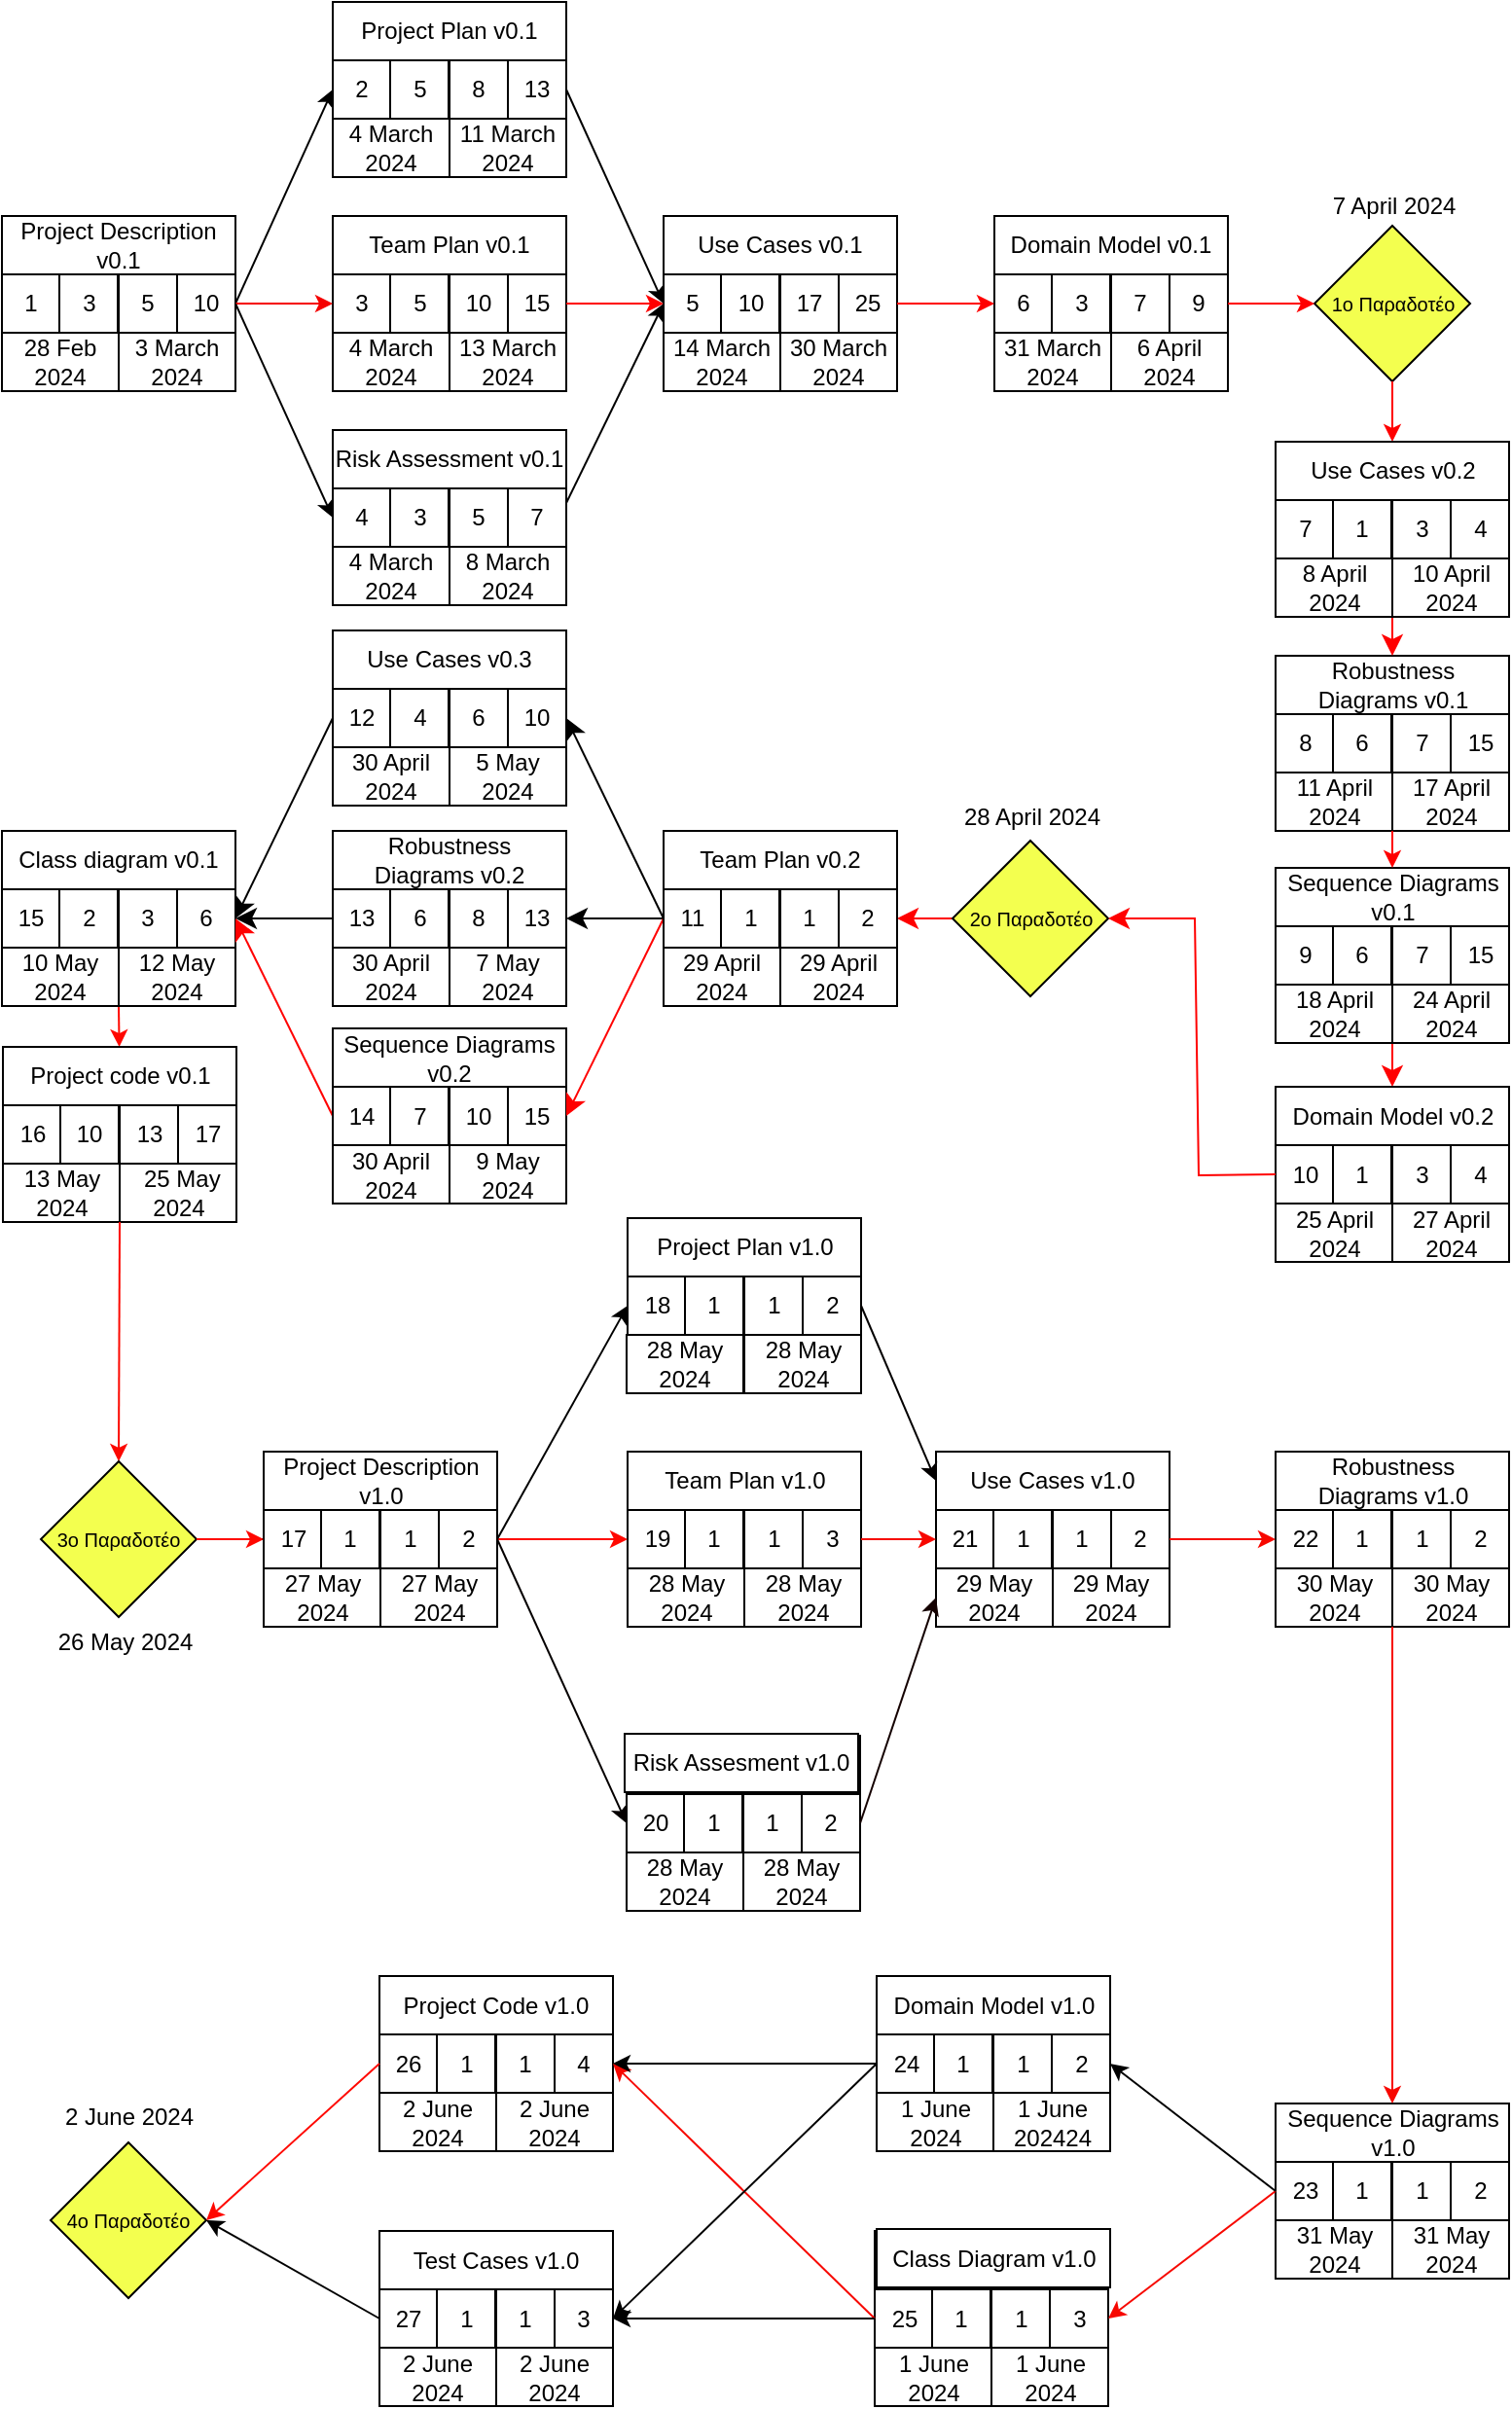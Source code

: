<mxfile version="24.3.1" type="device">
  <diagram name="Page-1" id="uMqA1R6x-6Gs1QEI-oIA">
    <mxGraphModel dx="1050" dy="599" grid="0" gridSize="10" guides="1" tooltips="1" connect="1" arrows="1" fold="1" page="0" pageScale="1" pageWidth="827" pageHeight="1169" math="0" shadow="0">
      <root>
        <mxCell id="0" />
        <mxCell id="1" parent="0" />
        <mxCell id="IIHGYazNjYMF4p0EDvYy-1" value="" style="rounded=0;whiteSpace=wrap;html=1;" parent="1" vertex="1">
          <mxGeometry x="20" y="130" width="120" height="90" as="geometry" />
        </mxCell>
        <mxCell id="IIHGYazNjYMF4p0EDvYy-2" value="Project Description v0.1" style="rounded=0;whiteSpace=wrap;html=1;" parent="1" vertex="1">
          <mxGeometry x="20" y="130" width="120" height="30" as="geometry" />
        </mxCell>
        <mxCell id="IIHGYazNjYMF4p0EDvYy-3" value="1" style="rounded=0;whiteSpace=wrap;html=1;" parent="1" vertex="1">
          <mxGeometry x="20" y="160" width="30" height="30" as="geometry" />
        </mxCell>
        <mxCell id="IIHGYazNjYMF4p0EDvYy-4" value="3" style="whiteSpace=wrap;html=1;aspect=fixed;" parent="1" vertex="1">
          <mxGeometry x="49.5" y="160" width="30" height="30" as="geometry" />
        </mxCell>
        <mxCell id="IIHGYazNjYMF4p0EDvYy-5" value="5" style="whiteSpace=wrap;html=1;aspect=fixed;" parent="1" vertex="1">
          <mxGeometry x="80" y="160" width="30" height="30" as="geometry" />
        </mxCell>
        <mxCell id="IIHGYazNjYMF4p0EDvYy-6" value="10" style="whiteSpace=wrap;html=1;aspect=fixed;" parent="1" vertex="1">
          <mxGeometry x="110" y="160" width="30" height="30" as="geometry" />
        </mxCell>
        <mxCell id="IIHGYazNjYMF4p0EDvYy-7" value="28 Feb 2024" style="rounded=0;whiteSpace=wrap;html=1;" parent="1" vertex="1">
          <mxGeometry x="20" y="190" width="60" height="30" as="geometry" />
        </mxCell>
        <mxCell id="IIHGYazNjYMF4p0EDvYy-8" value="3 March 2024" style="rounded=0;whiteSpace=wrap;html=1;" parent="1" vertex="1">
          <mxGeometry x="80" y="190" width="60" height="30" as="geometry" />
        </mxCell>
        <mxCell id="IIHGYazNjYMF4p0EDvYy-9" value="&#xa;&lt;span style=&quot;color: rgb(0, 0, 0); font-family: Helvetica; font-size: 12px; font-style: normal; font-variant-ligatures: normal; font-variant-caps: normal; font-weight: 400; letter-spacing: normal; orphans: 2; text-align: center; text-indent: 0px; text-transform: none; widows: 2; word-spacing: 0px; -webkit-text-stroke-width: 0px; background-color: rgb(251, 251, 251); text-decoration-thickness: initial; text-decoration-style: initial; text-decoration-color: initial; float: none; display: inline !important;&quot;&gt;6 April 2024&lt;/span&gt;&#xa;&#xa;" style="rounded=0;whiteSpace=wrap;html=1;" parent="1" vertex="1">
          <mxGeometry x="674.5" y="465" width="120" height="90" as="geometry" />
        </mxCell>
        <mxCell id="IIHGYazNjYMF4p0EDvYy-10" value="Sequence Diagrams v0.1" style="rounded=0;whiteSpace=wrap;html=1;" parent="1" vertex="1">
          <mxGeometry x="674.5" y="465" width="120" height="30" as="geometry" />
        </mxCell>
        <mxCell id="IIHGYazNjYMF4p0EDvYy-11" value="9" style="rounded=0;whiteSpace=wrap;html=1;" parent="1" vertex="1">
          <mxGeometry x="674.5" y="495" width="30" height="30" as="geometry" />
        </mxCell>
        <mxCell id="IIHGYazNjYMF4p0EDvYy-12" value="6" style="whiteSpace=wrap;html=1;aspect=fixed;" parent="1" vertex="1">
          <mxGeometry x="704" y="495" width="30" height="30" as="geometry" />
        </mxCell>
        <mxCell id="IIHGYazNjYMF4p0EDvYy-13" value="7" style="whiteSpace=wrap;html=1;aspect=fixed;" parent="1" vertex="1">
          <mxGeometry x="734.5" y="495" width="30" height="30" as="geometry" />
        </mxCell>
        <mxCell id="IIHGYazNjYMF4p0EDvYy-14" value="15" style="whiteSpace=wrap;html=1;aspect=fixed;" parent="1" vertex="1">
          <mxGeometry x="764.5" y="495" width="30" height="30" as="geometry" />
        </mxCell>
        <mxCell id="IIHGYazNjYMF4p0EDvYy-269" style="edgeStyle=none;curved=1;rounded=0;orthogonalLoop=1;jettySize=auto;html=1;exitX=0;exitY=1;exitDx=0;exitDy=0;entryX=0.5;entryY=0;entryDx=0;entryDy=0;fontSize=12;startSize=8;endSize=8;fillColor=#f8cecc;strokeColor=#FF0000;" parent="1" source="IIHGYazNjYMF4p0EDvYy-15" target="IIHGYazNjYMF4p0EDvYy-75" edge="1">
          <mxGeometry relative="1" as="geometry" />
        </mxCell>
        <mxCell id="IIHGYazNjYMF4p0EDvYy-15" value="24 April 2024" style="rounded=0;whiteSpace=wrap;html=1;" parent="1" vertex="1">
          <mxGeometry x="734.5" y="525" width="60" height="30" as="geometry" />
        </mxCell>
        <mxCell id="IIHGYazNjYMF4p0EDvYy-16" value="" style="rounded=0;whiteSpace=wrap;html=1;" parent="1" vertex="1">
          <mxGeometry x="190" y="20" width="120" height="90" as="geometry" />
        </mxCell>
        <mxCell id="IIHGYazNjYMF4p0EDvYy-17" value="Project Plan v0.1" style="rounded=0;whiteSpace=wrap;html=1;" parent="1" vertex="1">
          <mxGeometry x="190" y="20" width="120" height="30" as="geometry" />
        </mxCell>
        <mxCell id="IIHGYazNjYMF4p0EDvYy-18" value="2" style="rounded=0;whiteSpace=wrap;html=1;" parent="1" vertex="1">
          <mxGeometry x="190" y="50" width="30" height="30" as="geometry" />
        </mxCell>
        <mxCell id="IIHGYazNjYMF4p0EDvYy-19" value="5" style="whiteSpace=wrap;html=1;aspect=fixed;" parent="1" vertex="1">
          <mxGeometry x="219.5" y="50" width="30" height="30" as="geometry" />
        </mxCell>
        <mxCell id="IIHGYazNjYMF4p0EDvYy-20" value="8" style="whiteSpace=wrap;html=1;aspect=fixed;" parent="1" vertex="1">
          <mxGeometry x="250" y="50" width="30" height="30" as="geometry" />
        </mxCell>
        <mxCell id="IIHGYazNjYMF4p0EDvYy-21" value="13" style="whiteSpace=wrap;html=1;aspect=fixed;" parent="1" vertex="1">
          <mxGeometry x="280" y="50" width="30" height="30" as="geometry" />
        </mxCell>
        <mxCell id="IIHGYazNjYMF4p0EDvYy-22" value="4 March 2024" style="rounded=0;whiteSpace=wrap;html=1;" parent="1" vertex="1">
          <mxGeometry x="190" y="80" width="60" height="30" as="geometry" />
        </mxCell>
        <mxCell id="IIHGYazNjYMF4p0EDvYy-23" value="11 March 2024" style="rounded=0;whiteSpace=wrap;html=1;" parent="1" vertex="1">
          <mxGeometry x="250" y="80" width="60" height="30" as="geometry" />
        </mxCell>
        <mxCell id="IIHGYazNjYMF4p0EDvYy-24" value="" style="rounded=0;whiteSpace=wrap;html=1;" parent="1" vertex="1">
          <mxGeometry x="190" y="130" width="120" height="90" as="geometry" />
        </mxCell>
        <mxCell id="IIHGYazNjYMF4p0EDvYy-25" value="Team Plan v0.1" style="rounded=0;whiteSpace=wrap;html=1;" parent="1" vertex="1">
          <mxGeometry x="190" y="130" width="120" height="30" as="geometry" />
        </mxCell>
        <mxCell id="IIHGYazNjYMF4p0EDvYy-26" value="3" style="rounded=0;whiteSpace=wrap;html=1;" parent="1" vertex="1">
          <mxGeometry x="190" y="160" width="30" height="30" as="geometry" />
        </mxCell>
        <mxCell id="IIHGYazNjYMF4p0EDvYy-27" value="5" style="whiteSpace=wrap;html=1;aspect=fixed;" parent="1" vertex="1">
          <mxGeometry x="219.5" y="160" width="30" height="30" as="geometry" />
        </mxCell>
        <mxCell id="IIHGYazNjYMF4p0EDvYy-28" value="10" style="whiteSpace=wrap;html=1;aspect=fixed;" parent="1" vertex="1">
          <mxGeometry x="250" y="160" width="30" height="30" as="geometry" />
        </mxCell>
        <mxCell id="IIHGYazNjYMF4p0EDvYy-29" value="15" style="whiteSpace=wrap;html=1;aspect=fixed;" parent="1" vertex="1">
          <mxGeometry x="280" y="160" width="30" height="30" as="geometry" />
        </mxCell>
        <mxCell id="IIHGYazNjYMF4p0EDvYy-30" value="4 March 2024" style="rounded=0;whiteSpace=wrap;html=1;" parent="1" vertex="1">
          <mxGeometry x="190" y="190" width="60" height="30" as="geometry" />
        </mxCell>
        <mxCell id="IIHGYazNjYMF4p0EDvYy-31" value="13 March 2024" style="rounded=0;whiteSpace=wrap;html=1;" parent="1" vertex="1">
          <mxGeometry x="250" y="190" width="60" height="30" as="geometry" />
        </mxCell>
        <mxCell id="IIHGYazNjYMF4p0EDvYy-32" value="" style="rounded=0;whiteSpace=wrap;html=1;" parent="1" vertex="1">
          <mxGeometry x="190" y="240" width="120" height="90" as="geometry" />
        </mxCell>
        <mxCell id="IIHGYazNjYMF4p0EDvYy-33" value="Risk Assessment v0.1" style="rounded=0;whiteSpace=wrap;html=1;" parent="1" vertex="1">
          <mxGeometry x="190" y="240" width="120" height="30" as="geometry" />
        </mxCell>
        <mxCell id="IIHGYazNjYMF4p0EDvYy-34" value="4" style="rounded=0;whiteSpace=wrap;html=1;" parent="1" vertex="1">
          <mxGeometry x="190" y="270" width="30" height="30" as="geometry" />
        </mxCell>
        <mxCell id="IIHGYazNjYMF4p0EDvYy-35" value="3" style="whiteSpace=wrap;html=1;aspect=fixed;" parent="1" vertex="1">
          <mxGeometry x="219.5" y="270" width="30" height="30" as="geometry" />
        </mxCell>
        <mxCell id="IIHGYazNjYMF4p0EDvYy-36" value="5" style="whiteSpace=wrap;html=1;aspect=fixed;" parent="1" vertex="1">
          <mxGeometry x="250" y="270" width="30" height="30" as="geometry" />
        </mxCell>
        <mxCell id="IIHGYazNjYMF4p0EDvYy-37" value="7" style="whiteSpace=wrap;html=1;aspect=fixed;" parent="1" vertex="1">
          <mxGeometry x="280" y="270" width="30" height="30" as="geometry" />
        </mxCell>
        <mxCell id="IIHGYazNjYMF4p0EDvYy-38" value="4 March 2024" style="rounded=0;whiteSpace=wrap;html=1;" parent="1" vertex="1">
          <mxGeometry x="190" y="300" width="60" height="30" as="geometry" />
        </mxCell>
        <mxCell id="IIHGYazNjYMF4p0EDvYy-39" value="8 March 2024" style="rounded=0;whiteSpace=wrap;html=1;" parent="1" vertex="1">
          <mxGeometry x="250" y="300" width="60" height="30" as="geometry" />
        </mxCell>
        <mxCell id="IIHGYazNjYMF4p0EDvYy-40" value="" style="rounded=0;whiteSpace=wrap;html=1;" parent="1" vertex="1">
          <mxGeometry x="360" y="130" width="120" height="90" as="geometry" />
        </mxCell>
        <mxCell id="IIHGYazNjYMF4p0EDvYy-41" value="Use Cases v0.1" style="rounded=0;whiteSpace=wrap;html=1;" parent="1" vertex="1">
          <mxGeometry x="360" y="130" width="120" height="30" as="geometry" />
        </mxCell>
        <mxCell id="IIHGYazNjYMF4p0EDvYy-42" value="5" style="rounded=0;whiteSpace=wrap;html=1;" parent="1" vertex="1">
          <mxGeometry x="360" y="160" width="30" height="30" as="geometry" />
        </mxCell>
        <mxCell id="IIHGYazNjYMF4p0EDvYy-43" value="10" style="whiteSpace=wrap;html=1;aspect=fixed;" parent="1" vertex="1">
          <mxGeometry x="389.5" y="160" width="30" height="30" as="geometry" />
        </mxCell>
        <mxCell id="IIHGYazNjYMF4p0EDvYy-44" value="17" style="whiteSpace=wrap;html=1;aspect=fixed;" parent="1" vertex="1">
          <mxGeometry x="420" y="160" width="30" height="30" as="geometry" />
        </mxCell>
        <mxCell id="IIHGYazNjYMF4p0EDvYy-45" value="25" style="whiteSpace=wrap;html=1;aspect=fixed;" parent="1" vertex="1">
          <mxGeometry x="450" y="160" width="30" height="30" as="geometry" />
        </mxCell>
        <mxCell id="IIHGYazNjYMF4p0EDvYy-46" value="14 March 2024" style="rounded=0;whiteSpace=wrap;html=1;" parent="1" vertex="1">
          <mxGeometry x="360" y="190" width="60" height="30" as="geometry" />
        </mxCell>
        <mxCell id="IIHGYazNjYMF4p0EDvYy-47" value="30 March 2024" style="rounded=0;whiteSpace=wrap;html=1;" parent="1" vertex="1">
          <mxGeometry x="420" y="190" width="60" height="30" as="geometry" />
        </mxCell>
        <mxCell id="IIHGYazNjYMF4p0EDvYy-48" value="" style="rounded=0;whiteSpace=wrap;html=1;" parent="1" vertex="1">
          <mxGeometry x="530" y="130" width="120" height="90" as="geometry" />
        </mxCell>
        <mxCell id="IIHGYazNjYMF4p0EDvYy-49" value="Domain Model v0.1" style="rounded=0;whiteSpace=wrap;html=1;" parent="1" vertex="1">
          <mxGeometry x="530" y="130" width="120" height="30" as="geometry" />
        </mxCell>
        <mxCell id="IIHGYazNjYMF4p0EDvYy-50" value="6" style="rounded=0;whiteSpace=wrap;html=1;" parent="1" vertex="1">
          <mxGeometry x="530" y="160" width="30" height="30" as="geometry" />
        </mxCell>
        <mxCell id="IIHGYazNjYMF4p0EDvYy-51" value="3" style="whiteSpace=wrap;html=1;aspect=fixed;" parent="1" vertex="1">
          <mxGeometry x="559.5" y="160" width="30" height="30" as="geometry" />
        </mxCell>
        <mxCell id="IIHGYazNjYMF4p0EDvYy-52" value="7" style="whiteSpace=wrap;html=1;aspect=fixed;" parent="1" vertex="1">
          <mxGeometry x="590" y="160" width="30" height="30" as="geometry" />
        </mxCell>
        <mxCell id="IIHGYazNjYMF4p0EDvYy-53" value="9" style="whiteSpace=wrap;html=1;aspect=fixed;" parent="1" vertex="1">
          <mxGeometry x="620" y="160" width="30" height="30" as="geometry" />
        </mxCell>
        <mxCell id="IIHGYazNjYMF4p0EDvYy-54" value="31 March 2024" style="rounded=0;whiteSpace=wrap;html=1;" parent="1" vertex="1">
          <mxGeometry x="530" y="190" width="60" height="30" as="geometry" />
        </mxCell>
        <mxCell id="IIHGYazNjYMF4p0EDvYy-55" value="6 April 2024" style="rounded=0;whiteSpace=wrap;html=1;" parent="1" vertex="1">
          <mxGeometry x="590" y="190" width="60" height="30" as="geometry" />
        </mxCell>
        <mxCell id="IIHGYazNjYMF4p0EDvYy-56" value="&lt;font style=&quot;font-size: 10px;&quot;&gt;1o Παραδοτέο&lt;/font&gt;" style="rhombus;whiteSpace=wrap;html=1;fillColor=#F3FF4F;" parent="1" vertex="1">
          <mxGeometry x="694.5" y="135" width="80" height="80" as="geometry" />
        </mxCell>
        <mxCell id="IIHGYazNjYMF4p0EDvYy-57" value="" style="endArrow=classic;html=1;rounded=0;exitX=1;exitY=0.5;exitDx=0;exitDy=0;entryX=0;entryY=0.5;entryDx=0;entryDy=0;strokeColor=#000000;" parent="1" source="IIHGYazNjYMF4p0EDvYy-6" target="IIHGYazNjYMF4p0EDvYy-18" edge="1">
          <mxGeometry width="50" height="50" relative="1" as="geometry">
            <mxPoint x="490" y="160" as="sourcePoint" />
            <mxPoint x="540" y="110" as="targetPoint" />
          </mxGeometry>
        </mxCell>
        <mxCell id="IIHGYazNjYMF4p0EDvYy-58" value="" style="endArrow=classic;html=1;rounded=0;exitX=1;exitY=0.5;exitDx=0;exitDy=0;entryX=0;entryY=0.5;entryDx=0;entryDy=0;strokeColor=#F50000;" parent="1" source="IIHGYazNjYMF4p0EDvYy-6" target="IIHGYazNjYMF4p0EDvYy-26" edge="1">
          <mxGeometry width="50" height="50" relative="1" as="geometry">
            <mxPoint x="490" y="160" as="sourcePoint" />
            <mxPoint x="540" y="110" as="targetPoint" />
          </mxGeometry>
        </mxCell>
        <mxCell id="IIHGYazNjYMF4p0EDvYy-59" value="" style="endArrow=classic;html=1;rounded=0;exitX=1;exitY=0.5;exitDx=0;exitDy=0;entryX=0;entryY=0.5;entryDx=0;entryDy=0;" parent="1" source="IIHGYazNjYMF4p0EDvYy-6" target="IIHGYazNjYMF4p0EDvYy-34" edge="1">
          <mxGeometry width="50" height="50" relative="1" as="geometry">
            <mxPoint x="490" y="160" as="sourcePoint" />
            <mxPoint x="540" y="110" as="targetPoint" />
          </mxGeometry>
        </mxCell>
        <mxCell id="IIHGYazNjYMF4p0EDvYy-60" value="" style="endArrow=classic;html=1;rounded=0;exitX=1;exitY=0.25;exitDx=0;exitDy=0;entryX=0;entryY=0.5;entryDx=0;entryDy=0;" parent="1" source="IIHGYazNjYMF4p0EDvYy-37" target="IIHGYazNjYMF4p0EDvYy-42" edge="1">
          <mxGeometry width="50" height="50" relative="1" as="geometry">
            <mxPoint x="490" y="160" as="sourcePoint" />
            <mxPoint x="540" y="110" as="targetPoint" />
          </mxGeometry>
        </mxCell>
        <mxCell id="IIHGYazNjYMF4p0EDvYy-61" value="" style="endArrow=classic;html=1;rounded=0;exitX=1;exitY=0.5;exitDx=0;exitDy=0;entryX=0;entryY=0.5;entryDx=0;entryDy=0;strokeColor=#000000;" parent="1" source="IIHGYazNjYMF4p0EDvYy-21" target="IIHGYazNjYMF4p0EDvYy-42" edge="1">
          <mxGeometry width="50" height="50" relative="1" as="geometry">
            <mxPoint x="490" y="160" as="sourcePoint" />
            <mxPoint x="540" y="110" as="targetPoint" />
          </mxGeometry>
        </mxCell>
        <mxCell id="IIHGYazNjYMF4p0EDvYy-62" value="" style="endArrow=classic;html=1;rounded=0;exitX=1;exitY=0.5;exitDx=0;exitDy=0;entryX=0;entryY=0.5;entryDx=0;entryDy=0;strokeColor=#FF0000;" parent="1" source="IIHGYazNjYMF4p0EDvYy-29" target="IIHGYazNjYMF4p0EDvYy-42" edge="1">
          <mxGeometry width="50" height="50" relative="1" as="geometry">
            <mxPoint x="490" y="160" as="sourcePoint" />
            <mxPoint x="540" y="110" as="targetPoint" />
          </mxGeometry>
        </mxCell>
        <mxCell id="IIHGYazNjYMF4p0EDvYy-63" value="" style="endArrow=classic;html=1;rounded=0;exitX=1;exitY=0.5;exitDx=0;exitDy=0;entryX=0;entryY=0.5;entryDx=0;entryDy=0;strokeColor=#FF0000;" parent="1" source="IIHGYazNjYMF4p0EDvYy-45" target="IIHGYazNjYMF4p0EDvYy-50" edge="1">
          <mxGeometry width="50" height="50" relative="1" as="geometry">
            <mxPoint x="490" y="160" as="sourcePoint" />
            <mxPoint x="540" y="110" as="targetPoint" />
          </mxGeometry>
        </mxCell>
        <mxCell id="IIHGYazNjYMF4p0EDvYy-64" value="" style="endArrow=classic;html=1;rounded=0;exitX=1;exitY=0.5;exitDx=0;exitDy=0;entryX=0;entryY=0.5;entryDx=0;entryDy=0;strokeColor=#FF0000;" parent="1" source="IIHGYazNjYMF4p0EDvYy-53" target="IIHGYazNjYMF4p0EDvYy-56" edge="1">
          <mxGeometry width="50" height="50" relative="1" as="geometry">
            <mxPoint x="490" y="160" as="sourcePoint" />
            <mxPoint x="540" y="110" as="targetPoint" />
          </mxGeometry>
        </mxCell>
        <mxCell id="IIHGYazNjYMF4p0EDvYy-65" value="7 April 2024" style="text;html=1;align=center;verticalAlign=middle;resizable=0;points=[];autosize=1;strokeColor=none;fillColor=none;" parent="1" vertex="1">
          <mxGeometry x="689.5" y="110" width="90" height="30" as="geometry" />
        </mxCell>
        <mxCell id="IIHGYazNjYMF4p0EDvYy-66" value="" style="rounded=0;whiteSpace=wrap;html=1;" parent="1" vertex="1">
          <mxGeometry x="674.5" y="356" width="120" height="90" as="geometry" />
        </mxCell>
        <mxCell id="IIHGYazNjYMF4p0EDvYy-67" value="Robustness Diagrams v0.1" style="rounded=0;whiteSpace=wrap;html=1;" parent="1" vertex="1">
          <mxGeometry x="674.5" y="356" width="120" height="30" as="geometry" />
        </mxCell>
        <mxCell id="IIHGYazNjYMF4p0EDvYy-68" value="8" style="rounded=0;whiteSpace=wrap;html=1;" parent="1" vertex="1">
          <mxGeometry x="674.5" y="386" width="30" height="30" as="geometry" />
        </mxCell>
        <mxCell id="IIHGYazNjYMF4p0EDvYy-69" value="6" style="whiteSpace=wrap;html=1;aspect=fixed;" parent="1" vertex="1">
          <mxGeometry x="704" y="386" width="30" height="30" as="geometry" />
        </mxCell>
        <mxCell id="IIHGYazNjYMF4p0EDvYy-70" value="7" style="whiteSpace=wrap;html=1;aspect=fixed;" parent="1" vertex="1">
          <mxGeometry x="734.5" y="386" width="30" height="30" as="geometry" />
        </mxCell>
        <mxCell id="IIHGYazNjYMF4p0EDvYy-71" value="15" style="whiteSpace=wrap;html=1;aspect=fixed;" parent="1" vertex="1">
          <mxGeometry x="764.5" y="386" width="30" height="30" as="geometry" />
        </mxCell>
        <mxCell id="IIHGYazNjYMF4p0EDvYy-72" value="11 April 2024" style="rounded=0;whiteSpace=wrap;html=1;" parent="1" vertex="1">
          <mxGeometry x="674.5" y="416" width="60" height="30" as="geometry" />
        </mxCell>
        <mxCell id="IIHGYazNjYMF4p0EDvYy-73" value="17 April 2024" style="rounded=0;whiteSpace=wrap;html=1;" parent="1" vertex="1">
          <mxGeometry x="734.5" y="416" width="60" height="30" as="geometry" />
        </mxCell>
        <mxCell id="IIHGYazNjYMF4p0EDvYy-74" value="" style="rounded=0;whiteSpace=wrap;html=1;" parent="1" vertex="1">
          <mxGeometry x="674.5" y="577.5" width="120" height="90" as="geometry" />
        </mxCell>
        <mxCell id="IIHGYazNjYMF4p0EDvYy-75" value="Domain Model v0.2" style="rounded=0;whiteSpace=wrap;html=1;" parent="1" vertex="1">
          <mxGeometry x="674.5" y="577.5" width="120" height="30" as="geometry" />
        </mxCell>
        <mxCell id="IIHGYazNjYMF4p0EDvYy-76" value="10" style="rounded=0;whiteSpace=wrap;html=1;" parent="1" vertex="1">
          <mxGeometry x="674.5" y="607.5" width="30" height="30" as="geometry" />
        </mxCell>
        <mxCell id="IIHGYazNjYMF4p0EDvYy-77" value="1" style="whiteSpace=wrap;html=1;aspect=fixed;" parent="1" vertex="1">
          <mxGeometry x="704" y="607.5" width="30" height="30" as="geometry" />
        </mxCell>
        <mxCell id="IIHGYazNjYMF4p0EDvYy-78" value="3" style="whiteSpace=wrap;html=1;aspect=fixed;" parent="1" vertex="1">
          <mxGeometry x="734.5" y="607.5" width="30" height="30" as="geometry" />
        </mxCell>
        <mxCell id="IIHGYazNjYMF4p0EDvYy-79" value="4" style="whiteSpace=wrap;html=1;aspect=fixed;" parent="1" vertex="1">
          <mxGeometry x="764.5" y="607.5" width="30" height="30" as="geometry" />
        </mxCell>
        <mxCell id="IIHGYazNjYMF4p0EDvYy-80" value="25 April 2024" style="rounded=0;whiteSpace=wrap;html=1;" parent="1" vertex="1">
          <mxGeometry x="674.5" y="637.5" width="60" height="30" as="geometry" />
        </mxCell>
        <mxCell id="IIHGYazNjYMF4p0EDvYy-81" value="27 April 2024" style="rounded=0;whiteSpace=wrap;html=1;" parent="1" vertex="1">
          <mxGeometry x="734.5" y="637.5" width="60" height="30" as="geometry" />
        </mxCell>
        <mxCell id="IIHGYazNjYMF4p0EDvYy-82" value="" style="rounded=0;whiteSpace=wrap;html=1;" parent="1" vertex="1">
          <mxGeometry x="361.5" y="785" width="60" height="30" as="geometry" />
        </mxCell>
        <mxCell id="9pA1eYLYO4tWEtrX-LZe-10" style="edgeStyle=none;curved=1;rounded=0;orthogonalLoop=1;jettySize=auto;html=1;exitX=0;exitY=0.5;exitDx=0;exitDy=0;entryX=1;entryY=0.5;entryDx=0;entryDy=0;fontSize=12;startSize=8;endSize=8;strokeColor=#FF0000;" parent="1" source="IIHGYazNjYMF4p0EDvYy-91" target="9pA1eYLYO4tWEtrX-LZe-6" edge="1">
          <mxGeometry relative="1" as="geometry" />
        </mxCell>
        <mxCell id="IIHGYazNjYMF4p0EDvYy-91" value="&lt;font style=&quot;font-size: 10px;&quot;&gt;2o Παραδοτέο&lt;/font&gt;" style="rhombus;whiteSpace=wrap;html=1;fillColor=#F3FF4F;" parent="1" vertex="1">
          <mxGeometry x="508.5" y="451" width="80" height="80" as="geometry" />
        </mxCell>
        <mxCell id="IIHGYazNjYMF4p0EDvYy-92" value="28 Αpril 2024" style="text;html=1;align=center;verticalAlign=middle;resizable=0;points=[];autosize=1;strokeColor=none;fillColor=none;" parent="1" vertex="1">
          <mxGeometry x="503.5" y="424" width="90" height="30" as="geometry" />
        </mxCell>
        <mxCell id="IIHGYazNjYMF4p0EDvYy-93" value="18 April 2024" style="rounded=0;whiteSpace=wrap;html=1;" parent="1" vertex="1">
          <mxGeometry x="674.5" y="525" width="60" height="30" as="geometry" />
        </mxCell>
        <mxCell id="IIHGYazNjYMF4p0EDvYy-94" value="" style="endArrow=classic;html=1;rounded=0;exitX=0;exitY=1;exitDx=0;exitDy=0;strokeColor=#FF0800;" parent="1" source="IIHGYazNjYMF4p0EDvYy-102" target="IIHGYazNjYMF4p0EDvYy-104" edge="1">
          <mxGeometry width="50" height="50" relative="1" as="geometry">
            <mxPoint x="205.5" y="531" as="sourcePoint" />
            <mxPoint x="255.5" y="481" as="targetPoint" />
          </mxGeometry>
        </mxCell>
        <mxCell id="IIHGYazNjYMF4p0EDvYy-95" value="" style="rounded=0;whiteSpace=wrap;html=1;" parent="1" vertex="1">
          <mxGeometry x="20" y="446" width="120" height="90" as="geometry" />
        </mxCell>
        <mxCell id="IIHGYazNjYMF4p0EDvYy-96" value="Class diagram v0.1" style="rounded=0;whiteSpace=wrap;html=1;" parent="1" vertex="1">
          <mxGeometry x="20" y="446" width="120" height="30" as="geometry" />
        </mxCell>
        <mxCell id="IIHGYazNjYMF4p0EDvYy-97" value="15" style="rounded=0;whiteSpace=wrap;html=1;" parent="1" vertex="1">
          <mxGeometry x="20" y="476" width="30" height="30" as="geometry" />
        </mxCell>
        <mxCell id="IIHGYazNjYMF4p0EDvYy-98" value="2" style="whiteSpace=wrap;html=1;aspect=fixed;" parent="1" vertex="1">
          <mxGeometry x="49.5" y="476" width="30" height="30" as="geometry" />
        </mxCell>
        <mxCell id="IIHGYazNjYMF4p0EDvYy-99" value="3" style="whiteSpace=wrap;html=1;aspect=fixed;" parent="1" vertex="1">
          <mxGeometry x="80" y="476" width="30" height="30" as="geometry" />
        </mxCell>
        <mxCell id="IIHGYazNjYMF4p0EDvYy-100" value="6" style="whiteSpace=wrap;html=1;aspect=fixed;" parent="1" vertex="1">
          <mxGeometry x="110" y="476" width="30" height="30" as="geometry" />
        </mxCell>
        <mxCell id="IIHGYazNjYMF4p0EDvYy-101" value="10 May 2024" style="rounded=0;whiteSpace=wrap;html=1;" parent="1" vertex="1">
          <mxGeometry x="20" y="506" width="60" height="30" as="geometry" />
        </mxCell>
        <mxCell id="IIHGYazNjYMF4p0EDvYy-102" value="12 May 2024" style="rounded=0;whiteSpace=wrap;html=1;" parent="1" vertex="1">
          <mxGeometry x="80" y="506" width="60" height="30" as="geometry" />
        </mxCell>
        <mxCell id="IIHGYazNjYMF4p0EDvYy-103" value="" style="rounded=0;whiteSpace=wrap;html=1;" parent="1" vertex="1">
          <mxGeometry x="20.5" y="557" width="120" height="90" as="geometry" />
        </mxCell>
        <mxCell id="IIHGYazNjYMF4p0EDvYy-104" value="Project code v0.1" style="rounded=0;whiteSpace=wrap;html=1;" parent="1" vertex="1">
          <mxGeometry x="20.5" y="557" width="120" height="30" as="geometry" />
        </mxCell>
        <mxCell id="IIHGYazNjYMF4p0EDvYy-105" value="16" style="rounded=0;whiteSpace=wrap;html=1;" parent="1" vertex="1">
          <mxGeometry x="20.5" y="587" width="30" height="30" as="geometry" />
        </mxCell>
        <mxCell id="IIHGYazNjYMF4p0EDvYy-106" value="10" style="whiteSpace=wrap;html=1;aspect=fixed;" parent="1" vertex="1">
          <mxGeometry x="50" y="587" width="30" height="30" as="geometry" />
        </mxCell>
        <mxCell id="IIHGYazNjYMF4p0EDvYy-107" value="13" style="whiteSpace=wrap;html=1;aspect=fixed;" parent="1" vertex="1">
          <mxGeometry x="80.5" y="587" width="30" height="30" as="geometry" />
        </mxCell>
        <mxCell id="IIHGYazNjYMF4p0EDvYy-108" value="17" style="whiteSpace=wrap;html=1;aspect=fixed;" parent="1" vertex="1">
          <mxGeometry x="110.5" y="587" width="30" height="30" as="geometry" />
        </mxCell>
        <mxCell id="IIHGYazNjYMF4p0EDvYy-109" value="13 May 2024" style="rounded=0;whiteSpace=wrap;html=1;" parent="1" vertex="1">
          <mxGeometry x="20.5" y="617" width="60" height="30" as="geometry" />
        </mxCell>
        <mxCell id="IIHGYazNjYMF4p0EDvYy-110" value="&amp;nbsp;25 May 2024" style="rounded=0;whiteSpace=wrap;html=1;" parent="1" vertex="1">
          <mxGeometry x="80.5" y="617" width="60" height="30" as="geometry" />
        </mxCell>
        <mxCell id="IIHGYazNjYMF4p0EDvYy-119" value="" style="endArrow=classic;html=1;rounded=0;exitX=1;exitY=1;exitDx=0;exitDy=0;entryX=0.5;entryY=0;entryDx=0;entryDy=0;strokeColor=#FC0800;" parent="1" source="IIHGYazNjYMF4p0EDvYy-109" target="IIHGYazNjYMF4p0EDvYy-122" edge="1">
          <mxGeometry width="50" height="50" relative="1" as="geometry">
            <mxPoint x="110.5" y="576" as="sourcePoint" />
            <mxPoint x="85.5" y="741" as="targetPoint" />
          </mxGeometry>
        </mxCell>
        <mxCell id="IIHGYazNjYMF4p0EDvYy-121" value="" style="edgeStyle=orthogonalEdgeStyle;rounded=0;orthogonalLoop=1;jettySize=auto;html=1;" parent="1" source="IIHGYazNjYMF4p0EDvYy-122" target="IIHGYazNjYMF4p0EDvYy-147" edge="1">
          <mxGeometry relative="1" as="geometry" />
        </mxCell>
        <mxCell id="IIHGYazNjYMF4p0EDvYy-122" value="&lt;font style=&quot;font-size: 10px;&quot;&gt;3o Παραδοτέο&lt;/font&gt;" style="rhombus;whiteSpace=wrap;html=1;fillColor=#F3FF4F;" parent="1" vertex="1">
          <mxGeometry x="40" y="770" width="80" height="80" as="geometry" />
        </mxCell>
        <mxCell id="IIHGYazNjYMF4p0EDvYy-123" value="26 May 2024" style="text;html=1;align=center;verticalAlign=middle;resizable=0;points=[];autosize=1;strokeColor=none;fillColor=none;" parent="1" vertex="1">
          <mxGeometry x="38.25" y="848" width="90" height="30" as="geometry" />
        </mxCell>
        <mxCell id="IIHGYazNjYMF4p0EDvYy-124" value="" style="rounded=0;whiteSpace=wrap;html=1;" parent="1" vertex="1">
          <mxGeometry x="341.5" y="765" width="120" height="90" as="geometry" />
        </mxCell>
        <mxCell id="IIHGYazNjYMF4p0EDvYy-125" value="Team Plan v1.0" style="rounded=0;whiteSpace=wrap;html=1;" parent="1" vertex="1">
          <mxGeometry x="341.5" y="765" width="120" height="30" as="geometry" />
        </mxCell>
        <mxCell id="IIHGYazNjYMF4p0EDvYy-126" value="19" style="rounded=0;whiteSpace=wrap;html=1;" parent="1" vertex="1">
          <mxGeometry x="341.5" y="795" width="30" height="30" as="geometry" />
        </mxCell>
        <mxCell id="IIHGYazNjYMF4p0EDvYy-127" value="1" style="whiteSpace=wrap;html=1;aspect=fixed;" parent="1" vertex="1">
          <mxGeometry x="371" y="795" width="30" height="30" as="geometry" />
        </mxCell>
        <mxCell id="IIHGYazNjYMF4p0EDvYy-128" value="1" style="whiteSpace=wrap;html=1;aspect=fixed;" parent="1" vertex="1">
          <mxGeometry x="401.5" y="795" width="30" height="30" as="geometry" />
        </mxCell>
        <mxCell id="IIHGYazNjYMF4p0EDvYy-129" value="3" style="whiteSpace=wrap;html=1;aspect=fixed;" parent="1" vertex="1">
          <mxGeometry x="431.5" y="795" width="30" height="30" as="geometry" />
        </mxCell>
        <mxCell id="IIHGYazNjYMF4p0EDvYy-130" value="28 May 2024" style="rounded=0;whiteSpace=wrap;html=1;" parent="1" vertex="1">
          <mxGeometry x="341.5" y="825" width="60" height="30" as="geometry" />
        </mxCell>
        <mxCell id="IIHGYazNjYMF4p0EDvYy-131" value="28 May 2024" style="rounded=0;whiteSpace=wrap;html=1;" parent="1" vertex="1">
          <mxGeometry x="401.5" y="825" width="60" height="30" as="geometry" />
        </mxCell>
        <mxCell id="IIHGYazNjYMF4p0EDvYy-132" value="" style="rounded=0;whiteSpace=wrap;html=1;" parent="1" vertex="1">
          <mxGeometry x="500" y="765" width="120" height="90" as="geometry" />
        </mxCell>
        <mxCell id="IIHGYazNjYMF4p0EDvYy-133" value="Use Cases v1.0" style="rounded=0;whiteSpace=wrap;html=1;" parent="1" vertex="1">
          <mxGeometry x="500" y="765" width="120" height="30" as="geometry" />
        </mxCell>
        <mxCell id="IIHGYazNjYMF4p0EDvYy-134" value="21" style="rounded=0;whiteSpace=wrap;html=1;" parent="1" vertex="1">
          <mxGeometry x="500" y="795" width="30" height="30" as="geometry" />
        </mxCell>
        <mxCell id="IIHGYazNjYMF4p0EDvYy-135" value="1" style="whiteSpace=wrap;html=1;aspect=fixed;" parent="1" vertex="1">
          <mxGeometry x="529.5" y="795" width="30" height="30" as="geometry" />
        </mxCell>
        <mxCell id="IIHGYazNjYMF4p0EDvYy-136" value="1" style="whiteSpace=wrap;html=1;aspect=fixed;" parent="1" vertex="1">
          <mxGeometry x="560" y="795" width="30" height="30" as="geometry" />
        </mxCell>
        <mxCell id="IIHGYazNjYMF4p0EDvYy-137" value="2" style="whiteSpace=wrap;html=1;aspect=fixed;" parent="1" vertex="1">
          <mxGeometry x="590" y="795" width="30" height="30" as="geometry" />
        </mxCell>
        <mxCell id="IIHGYazNjYMF4p0EDvYy-138" value="29 May 2024" style="rounded=0;whiteSpace=wrap;html=1;" parent="1" vertex="1">
          <mxGeometry x="500" y="825" width="60" height="30" as="geometry" />
        </mxCell>
        <mxCell id="IIHGYazNjYMF4p0EDvYy-139" value="29 May 2024" style="rounded=0;whiteSpace=wrap;html=1;" parent="1" vertex="1">
          <mxGeometry x="560" y="825" width="60" height="30" as="geometry" />
        </mxCell>
        <mxCell id="IIHGYazNjYMF4p0EDvYy-140" value="" style="rounded=0;whiteSpace=wrap;html=1;" parent="1" vertex="1">
          <mxGeometry x="154.5" y="765" width="120" height="90" as="geometry" />
        </mxCell>
        <mxCell id="IIHGYazNjYMF4p0EDvYy-141" value="Project Description v1.0" style="rounded=0;whiteSpace=wrap;html=1;" parent="1" vertex="1">
          <mxGeometry x="154.5" y="765" width="120" height="30" as="geometry" />
        </mxCell>
        <mxCell id="IIHGYazNjYMF4p0EDvYy-142" value="17" style="rounded=0;whiteSpace=wrap;html=1;" parent="1" vertex="1">
          <mxGeometry x="154.5" y="795" width="30" height="30" as="geometry" />
        </mxCell>
        <mxCell id="IIHGYazNjYMF4p0EDvYy-143" value="1" style="whiteSpace=wrap;html=1;aspect=fixed;" parent="1" vertex="1">
          <mxGeometry x="184" y="795" width="30" height="30" as="geometry" />
        </mxCell>
        <mxCell id="IIHGYazNjYMF4p0EDvYy-144" value="1" style="whiteSpace=wrap;html=1;aspect=fixed;" parent="1" vertex="1">
          <mxGeometry x="214.5" y="795" width="30" height="30" as="geometry" />
        </mxCell>
        <mxCell id="IIHGYazNjYMF4p0EDvYy-145" value="2" style="whiteSpace=wrap;html=1;aspect=fixed;" parent="1" vertex="1">
          <mxGeometry x="244.5" y="795" width="30" height="30" as="geometry" />
        </mxCell>
        <mxCell id="IIHGYazNjYMF4p0EDvYy-146" value="27 May 2024" style="rounded=0;whiteSpace=wrap;html=1;" parent="1" vertex="1">
          <mxGeometry x="154.5" y="825" width="60" height="30" as="geometry" />
        </mxCell>
        <mxCell id="IIHGYazNjYMF4p0EDvYy-147" value="27 May 2024" style="rounded=0;whiteSpace=wrap;html=1;" parent="1" vertex="1">
          <mxGeometry x="214.5" y="825" width="60" height="30" as="geometry" />
        </mxCell>
        <mxCell id="IIHGYazNjYMF4p0EDvYy-148" value="" style="rounded=0;whiteSpace=wrap;html=1;" parent="1" vertex="1">
          <mxGeometry x="341.5" y="645" width="120" height="90" as="geometry" />
        </mxCell>
        <mxCell id="IIHGYazNjYMF4p0EDvYy-149" value="Project Plan v1.0" style="rounded=0;whiteSpace=wrap;html=1;" parent="1" vertex="1">
          <mxGeometry x="341.5" y="645" width="120" height="30" as="geometry" />
        </mxCell>
        <mxCell id="IIHGYazNjYMF4p0EDvYy-150" value="18" style="rounded=0;whiteSpace=wrap;html=1;" parent="1" vertex="1">
          <mxGeometry x="341.5" y="675" width="30" height="30" as="geometry" />
        </mxCell>
        <mxCell id="IIHGYazNjYMF4p0EDvYy-151" value="1" style="whiteSpace=wrap;html=1;aspect=fixed;" parent="1" vertex="1">
          <mxGeometry x="371" y="675" width="30" height="30" as="geometry" />
        </mxCell>
        <mxCell id="IIHGYazNjYMF4p0EDvYy-152" value="1" style="whiteSpace=wrap;html=1;aspect=fixed;" parent="1" vertex="1">
          <mxGeometry x="401.5" y="675" width="30" height="30" as="geometry" />
        </mxCell>
        <mxCell id="IIHGYazNjYMF4p0EDvYy-153" value="2" style="whiteSpace=wrap;html=1;aspect=fixed;" parent="1" vertex="1">
          <mxGeometry x="431.5" y="675" width="30" height="30" as="geometry" />
        </mxCell>
        <mxCell id="IIHGYazNjYMF4p0EDvYy-154" value="28 May 2024" style="rounded=0;whiteSpace=wrap;html=1;" parent="1" vertex="1">
          <mxGeometry x="401.5" y="705" width="60" height="30" as="geometry" />
        </mxCell>
        <mxCell id="IIHGYazNjYMF4p0EDvYy-155" value="" style="rounded=0;whiteSpace=wrap;html=1;" parent="1" vertex="1">
          <mxGeometry x="341" y="911" width="120" height="90" as="geometry" />
        </mxCell>
        <mxCell id="IIHGYazNjYMF4p0EDvYy-156" value="Risk Assesment v1.0" style="rounded=0;whiteSpace=wrap;html=1;" parent="1" vertex="1">
          <mxGeometry x="340" y="910" width="120" height="30" as="geometry" />
        </mxCell>
        <mxCell id="IIHGYazNjYMF4p0EDvYy-157" value="20" style="rounded=0;whiteSpace=wrap;html=1;" parent="1" vertex="1">
          <mxGeometry x="341" y="941" width="30" height="30" as="geometry" />
        </mxCell>
        <mxCell id="IIHGYazNjYMF4p0EDvYy-158" value="1" style="whiteSpace=wrap;html=1;aspect=fixed;" parent="1" vertex="1">
          <mxGeometry x="370.5" y="941" width="30" height="30" as="geometry" />
        </mxCell>
        <mxCell id="IIHGYazNjYMF4p0EDvYy-159" value="1" style="whiteSpace=wrap;html=1;aspect=fixed;" parent="1" vertex="1">
          <mxGeometry x="401" y="941" width="30" height="30" as="geometry" />
        </mxCell>
        <mxCell id="IIHGYazNjYMF4p0EDvYy-160" value="2" style="whiteSpace=wrap;html=1;aspect=fixed;" parent="1" vertex="1">
          <mxGeometry x="431" y="941" width="30" height="30" as="geometry" />
        </mxCell>
        <mxCell id="IIHGYazNjYMF4p0EDvYy-161" value="28 May 2024" style="rounded=0;whiteSpace=wrap;html=1;" parent="1" vertex="1">
          <mxGeometry x="341" y="971" width="60" height="30" as="geometry" />
        </mxCell>
        <mxCell id="IIHGYazNjYMF4p0EDvYy-162" value="28 May 2024" style="rounded=0;whiteSpace=wrap;html=1;" parent="1" vertex="1">
          <mxGeometry x="401" y="971" width="60" height="30" as="geometry" />
        </mxCell>
        <mxCell id="IIHGYazNjYMF4p0EDvYy-163" value="" style="rounded=0;whiteSpace=wrap;html=1;" parent="1" vertex="1">
          <mxGeometry x="469.5" y="1034.5" width="120" height="90" as="geometry" />
        </mxCell>
        <mxCell id="IIHGYazNjYMF4p0EDvYy-164" value="Domain Model v1.0" style="rounded=0;whiteSpace=wrap;html=1;" parent="1" vertex="1">
          <mxGeometry x="469.5" y="1034.5" width="120" height="30" as="geometry" />
        </mxCell>
        <mxCell id="IIHGYazNjYMF4p0EDvYy-165" value="24" style="rounded=0;whiteSpace=wrap;html=1;" parent="1" vertex="1">
          <mxGeometry x="469.5" y="1064.5" width="30" height="30" as="geometry" />
        </mxCell>
        <mxCell id="IIHGYazNjYMF4p0EDvYy-166" value="1" style="whiteSpace=wrap;html=1;aspect=fixed;" parent="1" vertex="1">
          <mxGeometry x="499" y="1064.5" width="30" height="30" as="geometry" />
        </mxCell>
        <mxCell id="IIHGYazNjYMF4p0EDvYy-167" value="1" style="whiteSpace=wrap;html=1;aspect=fixed;" parent="1" vertex="1">
          <mxGeometry x="529.5" y="1064.5" width="30" height="30" as="geometry" />
        </mxCell>
        <mxCell id="IIHGYazNjYMF4p0EDvYy-168" value="2" style="whiteSpace=wrap;html=1;aspect=fixed;" parent="1" vertex="1">
          <mxGeometry x="559.5" y="1064.5" width="30" height="30" as="geometry" />
        </mxCell>
        <mxCell id="IIHGYazNjYMF4p0EDvYy-169" value="1 June 2024" style="rounded=0;whiteSpace=wrap;html=1;" parent="1" vertex="1">
          <mxGeometry x="469.5" y="1094.5" width="60" height="30" as="geometry" />
        </mxCell>
        <mxCell id="IIHGYazNjYMF4p0EDvYy-170" value="1 June 202424" style="rounded=0;whiteSpace=wrap;html=1;" parent="1" vertex="1">
          <mxGeometry x="529.5" y="1094.5" width="60" height="30" as="geometry" />
        </mxCell>
        <mxCell id="IIHGYazNjYMF4p0EDvYy-171" value="" style="rounded=0;whiteSpace=wrap;html=1;" parent="1" vertex="1">
          <mxGeometry x="468.5" y="1165.5" width="120" height="90" as="geometry" />
        </mxCell>
        <mxCell id="IIHGYazNjYMF4p0EDvYy-172" value="Class Diagram v1.0" style="rounded=0;whiteSpace=wrap;html=1;" parent="1" vertex="1">
          <mxGeometry x="469.5" y="1164.5" width="120" height="30" as="geometry" />
        </mxCell>
        <mxCell id="IIHGYazNjYMF4p0EDvYy-173" value="25" style="rounded=0;whiteSpace=wrap;html=1;" parent="1" vertex="1">
          <mxGeometry x="468.5" y="1195.5" width="30" height="30" as="geometry" />
        </mxCell>
        <mxCell id="IIHGYazNjYMF4p0EDvYy-174" value="1" style="whiteSpace=wrap;html=1;aspect=fixed;" parent="1" vertex="1">
          <mxGeometry x="498" y="1195.5" width="30" height="30" as="geometry" />
        </mxCell>
        <mxCell id="IIHGYazNjYMF4p0EDvYy-175" value="1" style="whiteSpace=wrap;html=1;aspect=fixed;" parent="1" vertex="1">
          <mxGeometry x="528.5" y="1195.5" width="30" height="30" as="geometry" />
        </mxCell>
        <mxCell id="IIHGYazNjYMF4p0EDvYy-176" value="3" style="whiteSpace=wrap;html=1;aspect=fixed;" parent="1" vertex="1">
          <mxGeometry x="558.5" y="1195.5" width="30" height="30" as="geometry" />
        </mxCell>
        <mxCell id="IIHGYazNjYMF4p0EDvYy-177" value="1 June 2024" style="rounded=0;whiteSpace=wrap;html=1;" parent="1" vertex="1">
          <mxGeometry x="468.5" y="1225.5" width="60" height="30" as="geometry" />
        </mxCell>
        <mxCell id="IIHGYazNjYMF4p0EDvYy-178" value="1 June 2024" style="rounded=0;whiteSpace=wrap;html=1;" parent="1" vertex="1">
          <mxGeometry x="528.5" y="1225.5" width="60" height="30" as="geometry" />
        </mxCell>
        <mxCell id="IIHGYazNjYMF4p0EDvYy-179" value="" style="rounded=0;whiteSpace=wrap;html=1;" parent="1" vertex="1">
          <mxGeometry x="674.5" y="1100" width="120" height="90" as="geometry" />
        </mxCell>
        <mxCell id="IIHGYazNjYMF4p0EDvYy-180" value="Sequence Diagrams v1.0" style="rounded=0;whiteSpace=wrap;html=1;" parent="1" vertex="1">
          <mxGeometry x="674.5" y="1100" width="120" height="30" as="geometry" />
        </mxCell>
        <mxCell id="IIHGYazNjYMF4p0EDvYy-181" value="23" style="rounded=0;whiteSpace=wrap;html=1;" parent="1" vertex="1">
          <mxGeometry x="674.5" y="1130" width="30" height="30" as="geometry" />
        </mxCell>
        <mxCell id="IIHGYazNjYMF4p0EDvYy-182" value="1" style="whiteSpace=wrap;html=1;aspect=fixed;" parent="1" vertex="1">
          <mxGeometry x="704" y="1130" width="30" height="30" as="geometry" />
        </mxCell>
        <mxCell id="IIHGYazNjYMF4p0EDvYy-183" value="1" style="whiteSpace=wrap;html=1;aspect=fixed;" parent="1" vertex="1">
          <mxGeometry x="734.5" y="1130" width="30" height="30" as="geometry" />
        </mxCell>
        <mxCell id="IIHGYazNjYMF4p0EDvYy-184" value="2" style="whiteSpace=wrap;html=1;aspect=fixed;" parent="1" vertex="1">
          <mxGeometry x="764.5" y="1130" width="30" height="30" as="geometry" />
        </mxCell>
        <mxCell id="IIHGYazNjYMF4p0EDvYy-185" value="31 May 2024" style="rounded=0;whiteSpace=wrap;html=1;" parent="1" vertex="1">
          <mxGeometry x="674.5" y="1160" width="60" height="30" as="geometry" />
        </mxCell>
        <mxCell id="IIHGYazNjYMF4p0EDvYy-186" value="31 May 2024" style="rounded=0;whiteSpace=wrap;html=1;" parent="1" vertex="1">
          <mxGeometry x="734.5" y="1160" width="60" height="30" as="geometry" />
        </mxCell>
        <mxCell id="IIHGYazNjYMF4p0EDvYy-187" value="" style="rounded=0;whiteSpace=wrap;html=1;" parent="1" vertex="1">
          <mxGeometry x="674.5" y="765" width="120" height="90" as="geometry" />
        </mxCell>
        <mxCell id="IIHGYazNjYMF4p0EDvYy-188" value="Robustness Diagrams v1.0" style="rounded=0;whiteSpace=wrap;html=1;" parent="1" vertex="1">
          <mxGeometry x="674.5" y="765" width="120" height="30" as="geometry" />
        </mxCell>
        <mxCell id="IIHGYazNjYMF4p0EDvYy-189" value="22" style="rounded=0;whiteSpace=wrap;html=1;" parent="1" vertex="1">
          <mxGeometry x="674.5" y="795" width="30" height="30" as="geometry" />
        </mxCell>
        <mxCell id="IIHGYazNjYMF4p0EDvYy-190" value="1" style="whiteSpace=wrap;html=1;aspect=fixed;" parent="1" vertex="1">
          <mxGeometry x="704" y="795" width="30" height="30" as="geometry" />
        </mxCell>
        <mxCell id="IIHGYazNjYMF4p0EDvYy-191" value="1" style="whiteSpace=wrap;html=1;aspect=fixed;" parent="1" vertex="1">
          <mxGeometry x="734.5" y="795" width="30" height="30" as="geometry" />
        </mxCell>
        <mxCell id="IIHGYazNjYMF4p0EDvYy-192" value="2" style="whiteSpace=wrap;html=1;aspect=fixed;" parent="1" vertex="1">
          <mxGeometry x="764.5" y="795" width="30" height="30" as="geometry" />
        </mxCell>
        <mxCell id="IIHGYazNjYMF4p0EDvYy-193" value="30 May 2024" style="rounded=0;whiteSpace=wrap;html=1;" parent="1" vertex="1">
          <mxGeometry x="674.5" y="825" width="60" height="30" as="geometry" />
        </mxCell>
        <mxCell id="IIHGYazNjYMF4p0EDvYy-194" value="30 May 2024" style="rounded=0;whiteSpace=wrap;html=1;" parent="1" vertex="1">
          <mxGeometry x="734.5" y="825" width="60" height="30" as="geometry" />
        </mxCell>
        <mxCell id="IIHGYazNjYMF4p0EDvYy-195" value="" style="rounded=0;whiteSpace=wrap;html=1;" parent="1" vertex="1">
          <mxGeometry x="214" y="1165.5" width="120" height="90" as="geometry" />
        </mxCell>
        <mxCell id="IIHGYazNjYMF4p0EDvYy-196" value="Test Cases v1.0" style="rounded=0;whiteSpace=wrap;html=1;" parent="1" vertex="1">
          <mxGeometry x="214" y="1165.5" width="120" height="30" as="geometry" />
        </mxCell>
        <mxCell id="IIHGYazNjYMF4p0EDvYy-197" value="27" style="rounded=0;whiteSpace=wrap;html=1;" parent="1" vertex="1">
          <mxGeometry x="214" y="1195.5" width="30" height="30" as="geometry" />
        </mxCell>
        <mxCell id="IIHGYazNjYMF4p0EDvYy-198" value="1" style="whiteSpace=wrap;html=1;aspect=fixed;" parent="1" vertex="1">
          <mxGeometry x="243.5" y="1195.5" width="30" height="30" as="geometry" />
        </mxCell>
        <mxCell id="IIHGYazNjYMF4p0EDvYy-199" value="1" style="whiteSpace=wrap;html=1;aspect=fixed;" parent="1" vertex="1">
          <mxGeometry x="274" y="1195.5" width="30" height="30" as="geometry" />
        </mxCell>
        <mxCell id="IIHGYazNjYMF4p0EDvYy-200" value="3" style="whiteSpace=wrap;html=1;aspect=fixed;" parent="1" vertex="1">
          <mxGeometry x="304" y="1195.5" width="30" height="30" as="geometry" />
        </mxCell>
        <mxCell id="IIHGYazNjYMF4p0EDvYy-201" value="2 June 2024" style="rounded=0;whiteSpace=wrap;html=1;" parent="1" vertex="1">
          <mxGeometry x="214" y="1225.5" width="60" height="30" as="geometry" />
        </mxCell>
        <mxCell id="IIHGYazNjYMF4p0EDvYy-202" value="2 June 2024" style="rounded=0;whiteSpace=wrap;html=1;" parent="1" vertex="1">
          <mxGeometry x="274" y="1225.5" width="60" height="30" as="geometry" />
        </mxCell>
        <mxCell id="IIHGYazNjYMF4p0EDvYy-203" value="" style="rounded=0;whiteSpace=wrap;html=1;" parent="1" vertex="1">
          <mxGeometry x="214" y="1034.5" width="120" height="90" as="geometry" />
        </mxCell>
        <mxCell id="IIHGYazNjYMF4p0EDvYy-204" value="Project Code v1.0" style="rounded=0;whiteSpace=wrap;html=1;" parent="1" vertex="1">
          <mxGeometry x="214" y="1034.5" width="120" height="30" as="geometry" />
        </mxCell>
        <mxCell id="IIHGYazNjYMF4p0EDvYy-205" value="26" style="rounded=0;whiteSpace=wrap;html=1;" parent="1" vertex="1">
          <mxGeometry x="214" y="1064.5" width="30" height="30" as="geometry" />
        </mxCell>
        <mxCell id="IIHGYazNjYMF4p0EDvYy-206" value="1" style="whiteSpace=wrap;html=1;aspect=fixed;" parent="1" vertex="1">
          <mxGeometry x="243.5" y="1064.5" width="30" height="30" as="geometry" />
        </mxCell>
        <mxCell id="IIHGYazNjYMF4p0EDvYy-207" value="1" style="whiteSpace=wrap;html=1;aspect=fixed;" parent="1" vertex="1">
          <mxGeometry x="274" y="1064.5" width="30" height="30" as="geometry" />
        </mxCell>
        <mxCell id="IIHGYazNjYMF4p0EDvYy-208" value="4" style="whiteSpace=wrap;html=1;aspect=fixed;" parent="1" vertex="1">
          <mxGeometry x="304" y="1064.5" width="30" height="30" as="geometry" />
        </mxCell>
        <mxCell id="IIHGYazNjYMF4p0EDvYy-209" value="2 June 2024" style="rounded=0;whiteSpace=wrap;html=1;" parent="1" vertex="1">
          <mxGeometry x="214" y="1094.5" width="60" height="30" as="geometry" />
        </mxCell>
        <mxCell id="IIHGYazNjYMF4p0EDvYy-210" value="2 June 2024" style="rounded=0;whiteSpace=wrap;html=1;" parent="1" vertex="1">
          <mxGeometry x="274" y="1094.5" width="60" height="30" as="geometry" />
        </mxCell>
        <mxCell id="IIHGYazNjYMF4p0EDvYy-211" value="&lt;font style=&quot;font-size: 10px;&quot;&gt;4o Παραδοτέο&lt;/font&gt;" style="rhombus;whiteSpace=wrap;html=1;fillColor=#F3FF4F;" parent="1" vertex="1">
          <mxGeometry x="45" y="1120" width="80" height="80" as="geometry" />
        </mxCell>
        <mxCell id="IIHGYazNjYMF4p0EDvYy-212" value="" style="endArrow=classic;html=1;rounded=0;exitX=1;exitY=0.5;exitDx=0;exitDy=0;entryX=0;entryY=0.5;entryDx=0;entryDy=0;strokeColor=#FF0800;" parent="1" source="IIHGYazNjYMF4p0EDvYy-122" target="IIHGYazNjYMF4p0EDvYy-142" edge="1">
          <mxGeometry width="50" height="50" relative="1" as="geometry">
            <mxPoint x="615" y="860" as="sourcePoint" />
            <mxPoint x="665" y="810" as="targetPoint" />
          </mxGeometry>
        </mxCell>
        <mxCell id="IIHGYazNjYMF4p0EDvYy-213" value="" style="endArrow=classic;html=1;rounded=0;entryX=0;entryY=0.5;entryDx=0;entryDy=0;strokeColor=#FF0800;exitX=1;exitY=0.5;exitDx=0;exitDy=0;" parent="1" source="IIHGYazNjYMF4p0EDvYy-145" target="IIHGYazNjYMF4p0EDvYy-126" edge="1">
          <mxGeometry width="50" height="50" relative="1" as="geometry">
            <mxPoint x="310" y="790" as="sourcePoint" />
            <mxPoint x="710" y="810" as="targetPoint" />
          </mxGeometry>
        </mxCell>
        <mxCell id="IIHGYazNjYMF4p0EDvYy-214" value="" style="endArrow=classic;html=1;rounded=0;exitX=1;exitY=0.5;exitDx=0;exitDy=0;strokeColor=#000000;entryX=0;entryY=0.5;entryDx=0;entryDy=0;" parent="1" source="IIHGYazNjYMF4p0EDvYy-145" target="IIHGYazNjYMF4p0EDvYy-150" edge="1">
          <mxGeometry width="50" height="50" relative="1" as="geometry">
            <mxPoint x="660" y="860" as="sourcePoint" />
            <mxPoint x="320" y="650" as="targetPoint" />
          </mxGeometry>
        </mxCell>
        <mxCell id="IIHGYazNjYMF4p0EDvYy-215" value="" style="endArrow=classic;html=1;rounded=0;entryX=0;entryY=0.5;entryDx=0;entryDy=0;strokeColor=#F70800;exitX=1;exitY=0.5;exitDx=0;exitDy=0;" parent="1" source="IIHGYazNjYMF4p0EDvYy-129" target="IIHGYazNjYMF4p0EDvYy-134" edge="1">
          <mxGeometry width="50" height="50" relative="1" as="geometry">
            <mxPoint x="515" y="890" as="sourcePoint" />
            <mxPoint x="710" y="810" as="targetPoint" />
          </mxGeometry>
        </mxCell>
        <mxCell id="IIHGYazNjYMF4p0EDvYy-216" value="" style="endArrow=classic;html=1;rounded=0;strokeColor=#050000;exitX=1;exitY=0.5;exitDx=0;exitDy=0;entryX=0;entryY=0.5;entryDx=0;entryDy=0;" parent="1" source="IIHGYazNjYMF4p0EDvYy-145" target="IIHGYazNjYMF4p0EDvYy-157" edge="1">
          <mxGeometry width="50" height="50" relative="1" as="geometry">
            <mxPoint x="1000" y="960" as="sourcePoint" />
            <mxPoint x="310" y="940" as="targetPoint" />
          </mxGeometry>
        </mxCell>
        <mxCell id="IIHGYazNjYMF4p0EDvYy-217" value="" style="endArrow=classic;html=1;rounded=0;exitX=0;exitY=0.5;exitDx=0;exitDy=0;entryX=1;entryY=0.5;entryDx=0;entryDy=0;" parent="1" source="IIHGYazNjYMF4p0EDvYy-197" target="IIHGYazNjYMF4p0EDvYy-211" edge="1">
          <mxGeometry width="50" height="50" relative="1" as="geometry">
            <mxPoint x="710" y="980" as="sourcePoint" />
            <mxPoint x="760" y="930" as="targetPoint" />
          </mxGeometry>
        </mxCell>
        <mxCell id="IIHGYazNjYMF4p0EDvYy-218" value="" style="endArrow=classic;html=1;rounded=0;exitX=0;exitY=0.5;exitDx=0;exitDy=0;entryX=1;entryY=0.5;entryDx=0;entryDy=0;strokeColor=#FF0800;" parent="1" source="IIHGYazNjYMF4p0EDvYy-205" target="IIHGYazNjYMF4p0EDvYy-211" edge="1">
          <mxGeometry width="50" height="50" relative="1" as="geometry">
            <mxPoint x="710" y="980" as="sourcePoint" />
            <mxPoint x="760" y="930" as="targetPoint" />
          </mxGeometry>
        </mxCell>
        <mxCell id="IIHGYazNjYMF4p0EDvYy-219" value="" style="endArrow=classic;html=1;rounded=0;exitX=1;exitY=0.5;exitDx=0;exitDy=0;entryX=0;entryY=0.5;entryDx=0;entryDy=0;strokeColor=#140100;" parent="1" source="IIHGYazNjYMF4p0EDvYy-160" target="IIHGYazNjYMF4p0EDvYy-138" edge="1">
          <mxGeometry width="50" height="50" relative="1" as="geometry">
            <mxPoint x="660" y="860" as="sourcePoint" />
            <mxPoint x="710" y="810" as="targetPoint" />
          </mxGeometry>
        </mxCell>
        <mxCell id="IIHGYazNjYMF4p0EDvYy-220" value="" style="endArrow=classic;html=1;rounded=0;exitX=1;exitY=0.5;exitDx=0;exitDy=0;strokeColor=#030000;entryX=0;entryY=0.5;entryDx=0;entryDy=0;" parent="1" source="IIHGYazNjYMF4p0EDvYy-153" target="IIHGYazNjYMF4p0EDvYy-133" edge="1">
          <mxGeometry width="50" height="50" relative="1" as="geometry">
            <mxPoint x="660" y="860" as="sourcePoint" />
            <mxPoint x="730" y="950" as="targetPoint" />
          </mxGeometry>
        </mxCell>
        <mxCell id="IIHGYazNjYMF4p0EDvYy-221" value="2 June 2024" style="text;html=1;align=center;verticalAlign=middle;resizable=0;points=[];autosize=1;strokeColor=none;fillColor=none;" parent="1" vertex="1">
          <mxGeometry x="40" y="1092" width="90" height="30" as="geometry" />
        </mxCell>
        <mxCell id="IIHGYazNjYMF4p0EDvYy-222" value="28 May 2024" style="rounded=0;whiteSpace=wrap;html=1;" parent="1" vertex="1">
          <mxGeometry x="341" y="705" width="60" height="30" as="geometry" />
        </mxCell>
        <mxCell id="IIHGYazNjYMF4p0EDvYy-223" value="" style="endArrow=classic;html=1;rounded=0;exitX=0.5;exitY=1;exitDx=0;exitDy=0;strokeColor=#FF0000;entryX=0.5;entryY=0;entryDx=0;entryDy=0;" parent="1" source="IIHGYazNjYMF4p0EDvYy-56" target="IIHGYazNjYMF4p0EDvYy-262" edge="1">
          <mxGeometry width="50" height="50" relative="1" as="geometry">
            <mxPoint x="784.5" y="130" as="sourcePoint" />
            <mxPoint x="735" y="241" as="targetPoint" />
          </mxGeometry>
        </mxCell>
        <mxCell id="IIHGYazNjYMF4p0EDvYy-224" value="" style="endArrow=classic;html=1;rounded=0;exitX=0;exitY=1;exitDx=0;exitDy=0;strokeColor=#FF0000;entryX=0.5;entryY=0;entryDx=0;entryDy=0;" parent="1" source="IIHGYazNjYMF4p0EDvYy-73" target="IIHGYazNjYMF4p0EDvYy-10" edge="1">
          <mxGeometry width="50" height="50" relative="1" as="geometry">
            <mxPoint x="851" y="195" as="sourcePoint" />
            <mxPoint x="936" y="70" as="targetPoint" />
          </mxGeometry>
        </mxCell>
        <mxCell id="IIHGYazNjYMF4p0EDvYy-227" value="" style="endArrow=classic;html=1;rounded=0;strokeColor=#F70800;entryX=0;entryY=0.5;entryDx=0;entryDy=0;exitX=1;exitY=0.5;exitDx=0;exitDy=0;" parent="1" source="IIHGYazNjYMF4p0EDvYy-137" target="IIHGYazNjYMF4p0EDvYy-189" edge="1">
          <mxGeometry width="50" height="50" relative="1" as="geometry">
            <mxPoint x="620" y="740" as="sourcePoint" />
            <mxPoint x="660" y="760" as="targetPoint" />
          </mxGeometry>
        </mxCell>
        <mxCell id="IIHGYazNjYMF4p0EDvYy-228" value="" style="endArrow=classic;html=1;rounded=0;entryX=0.5;entryY=0;entryDx=0;entryDy=0;strokeColor=#F70800;exitX=0;exitY=1;exitDx=0;exitDy=0;" parent="1" source="IIHGYazNjYMF4p0EDvYy-194" target="IIHGYazNjYMF4p0EDvYy-180" edge="1">
          <mxGeometry width="50" height="50" relative="1" as="geometry">
            <mxPoint x="610" y="1160" as="sourcePoint" />
            <mxPoint x="909" y="1095" as="targetPoint" />
            <Array as="points" />
          </mxGeometry>
        </mxCell>
        <mxCell id="IIHGYazNjYMF4p0EDvYy-229" value="" style="endArrow=classic;html=1;rounded=0;exitX=0;exitY=0.5;exitDx=0;exitDy=0;entryX=1;entryY=0.5;entryDx=0;entryDy=0;strokeColor=#F70800;" parent="1" source="IIHGYazNjYMF4p0EDvYy-181" target="IIHGYazNjYMF4p0EDvYy-176" edge="1">
          <mxGeometry width="50" height="50" relative="1" as="geometry">
            <mxPoint x="516" y="1159" as="sourcePoint" />
            <mxPoint x="470" y="1159" as="targetPoint" />
          </mxGeometry>
        </mxCell>
        <mxCell id="IIHGYazNjYMF4p0EDvYy-230" value="" style="endArrow=classic;html=1;rounded=0;exitX=0;exitY=0.5;exitDx=0;exitDy=0;entryX=1;entryY=0.5;entryDx=0;entryDy=0;strokeColor=#F70800;" parent="1" source="IIHGYazNjYMF4p0EDvYy-173" target="IIHGYazNjYMF4p0EDvYy-208" edge="1">
          <mxGeometry width="50" height="50" relative="1" as="geometry">
            <mxPoint x="975" y="1115" as="sourcePoint" />
            <mxPoint x="929" y="1115" as="targetPoint" />
          </mxGeometry>
        </mxCell>
        <mxCell id="IIHGYazNjYMF4p0EDvYy-231" value="" style="endArrow=classic;html=1;rounded=0;exitX=0;exitY=0.5;exitDx=0;exitDy=0;entryX=1;entryY=0.5;entryDx=0;entryDy=0;" parent="1" source="IIHGYazNjYMF4p0EDvYy-181" target="IIHGYazNjYMF4p0EDvYy-168" edge="1">
          <mxGeometry width="50" height="50" relative="1" as="geometry">
            <mxPoint x="290" y="818" as="sourcePoint" />
            <mxPoint x="340" y="715" as="targetPoint" />
          </mxGeometry>
        </mxCell>
        <mxCell id="IIHGYazNjYMF4p0EDvYy-232" value="" style="endArrow=classic;html=1;rounded=0;exitX=0;exitY=0.5;exitDx=0;exitDy=0;entryX=1;entryY=0.5;entryDx=0;entryDy=0;" parent="1" source="IIHGYazNjYMF4p0EDvYy-165" target="IIHGYazNjYMF4p0EDvYy-208" edge="1">
          <mxGeometry width="50" height="50" relative="1" as="geometry">
            <mxPoint x="300" y="828" as="sourcePoint" />
            <mxPoint x="350" y="725" as="targetPoint" />
          </mxGeometry>
        </mxCell>
        <mxCell id="IIHGYazNjYMF4p0EDvYy-233" value="" style="endArrow=classic;html=1;rounded=0;exitX=0;exitY=0.5;exitDx=0;exitDy=0;entryX=1;entryY=0.5;entryDx=0;entryDy=0;" parent="1" source="IIHGYazNjYMF4p0EDvYy-165" target="IIHGYazNjYMF4p0EDvYy-200" edge="1">
          <mxGeometry width="50" height="50" relative="1" as="geometry">
            <mxPoint x="310" y="838" as="sourcePoint" />
            <mxPoint x="360" y="735" as="targetPoint" />
          </mxGeometry>
        </mxCell>
        <mxCell id="IIHGYazNjYMF4p0EDvYy-234" value="" style="endArrow=classic;html=1;rounded=0;exitX=0;exitY=0.5;exitDx=0;exitDy=0;entryX=1;entryY=0.5;entryDx=0;entryDy=0;" parent="1" source="IIHGYazNjYMF4p0EDvYy-173" target="IIHGYazNjYMF4p0EDvYy-200" edge="1">
          <mxGeometry width="50" height="50" relative="1" as="geometry">
            <mxPoint x="320" y="848" as="sourcePoint" />
            <mxPoint x="370" y="745" as="targetPoint" />
          </mxGeometry>
        </mxCell>
        <mxCell id="IIHGYazNjYMF4p0EDvYy-237" value="" style="rounded=0;whiteSpace=wrap;html=1;" parent="1" vertex="1">
          <mxGeometry x="190" y="343" width="120" height="90" as="geometry" />
        </mxCell>
        <mxCell id="IIHGYazNjYMF4p0EDvYy-238" value="Use Cases v0.3" style="rounded=0;whiteSpace=wrap;html=1;" parent="1" vertex="1">
          <mxGeometry x="190" y="343" width="120" height="30" as="geometry" />
        </mxCell>
        <mxCell id="IIHGYazNjYMF4p0EDvYy-277" style="edgeStyle=none;curved=1;rounded=0;orthogonalLoop=1;jettySize=auto;html=1;exitX=0;exitY=0.5;exitDx=0;exitDy=0;entryX=1;entryY=0.5;entryDx=0;entryDy=0;fontSize=12;startSize=8;endSize=8;" parent="1" source="IIHGYazNjYMF4p0EDvYy-239" target="IIHGYazNjYMF4p0EDvYy-100" edge="1">
          <mxGeometry relative="1" as="geometry" />
        </mxCell>
        <mxCell id="IIHGYazNjYMF4p0EDvYy-239" value="12" style="rounded=0;whiteSpace=wrap;html=1;" parent="1" vertex="1">
          <mxGeometry x="190" y="373" width="30" height="30" as="geometry" />
        </mxCell>
        <mxCell id="IIHGYazNjYMF4p0EDvYy-240" value="4" style="whiteSpace=wrap;html=1;aspect=fixed;" parent="1" vertex="1">
          <mxGeometry x="219.5" y="373" width="30" height="30" as="geometry" />
        </mxCell>
        <mxCell id="IIHGYazNjYMF4p0EDvYy-241" value="6" style="whiteSpace=wrap;html=1;aspect=fixed;" parent="1" vertex="1">
          <mxGeometry x="250" y="373" width="30" height="30" as="geometry" />
        </mxCell>
        <mxCell id="IIHGYazNjYMF4p0EDvYy-242" value="10" style="whiteSpace=wrap;html=1;aspect=fixed;" parent="1" vertex="1">
          <mxGeometry x="280" y="373" width="30" height="30" as="geometry" />
        </mxCell>
        <mxCell id="IIHGYazNjYMF4p0EDvYy-243" value="30 April 2024" style="rounded=0;whiteSpace=wrap;html=1;" parent="1" vertex="1">
          <mxGeometry x="190" y="403" width="60" height="30" as="geometry" />
        </mxCell>
        <mxCell id="IIHGYazNjYMF4p0EDvYy-244" value="5 May 2024" style="rounded=0;whiteSpace=wrap;html=1;" parent="1" vertex="1">
          <mxGeometry x="250" y="403" width="60" height="30" as="geometry" />
        </mxCell>
        <mxCell id="IIHGYazNjYMF4p0EDvYy-245" value="" style="rounded=0;whiteSpace=wrap;html=1;" parent="1" vertex="1">
          <mxGeometry x="190" y="446" width="120" height="90" as="geometry" />
        </mxCell>
        <mxCell id="IIHGYazNjYMF4p0EDvYy-246" value="Robustness Diagrams v0.2" style="rounded=0;whiteSpace=wrap;html=1;" parent="1" vertex="1">
          <mxGeometry x="190" y="446" width="120" height="30" as="geometry" />
        </mxCell>
        <mxCell id="IIHGYazNjYMF4p0EDvYy-278" style="edgeStyle=none;curved=1;rounded=0;orthogonalLoop=1;jettySize=auto;html=1;exitX=0;exitY=0.5;exitDx=0;exitDy=0;fontSize=12;startSize=8;endSize=8;entryX=1;entryY=0.5;entryDx=0;entryDy=0;" parent="1" source="IIHGYazNjYMF4p0EDvYy-247" target="IIHGYazNjYMF4p0EDvYy-100" edge="1">
          <mxGeometry relative="1" as="geometry">
            <mxPoint x="155" y="496.368" as="targetPoint" />
          </mxGeometry>
        </mxCell>
        <mxCell id="IIHGYazNjYMF4p0EDvYy-247" value="13" style="rounded=0;whiteSpace=wrap;html=1;" parent="1" vertex="1">
          <mxGeometry x="190" y="476" width="30" height="30" as="geometry" />
        </mxCell>
        <mxCell id="IIHGYazNjYMF4p0EDvYy-248" value="6" style="whiteSpace=wrap;html=1;aspect=fixed;" parent="1" vertex="1">
          <mxGeometry x="219.5" y="476" width="30" height="30" as="geometry" />
        </mxCell>
        <mxCell id="IIHGYazNjYMF4p0EDvYy-249" value="8" style="whiteSpace=wrap;html=1;aspect=fixed;" parent="1" vertex="1">
          <mxGeometry x="250" y="476" width="30" height="30" as="geometry" />
        </mxCell>
        <mxCell id="IIHGYazNjYMF4p0EDvYy-250" value="13" style="whiteSpace=wrap;html=1;aspect=fixed;" parent="1" vertex="1">
          <mxGeometry x="280" y="476" width="30" height="30" as="geometry" />
        </mxCell>
        <mxCell id="IIHGYazNjYMF4p0EDvYy-251" value="30 April 2024" style="rounded=0;whiteSpace=wrap;html=1;" parent="1" vertex="1">
          <mxGeometry x="190" y="506" width="60" height="30" as="geometry" />
        </mxCell>
        <mxCell id="IIHGYazNjYMF4p0EDvYy-252" value="7 May 2024" style="rounded=0;whiteSpace=wrap;html=1;" parent="1" vertex="1">
          <mxGeometry x="250" y="506" width="60" height="30" as="geometry" />
        </mxCell>
        <mxCell id="IIHGYazNjYMF4p0EDvYy-253" value="&#xa;&lt;span style=&quot;color: rgb(0, 0, 0); font-family: Helvetica; font-size: 12px; font-style: normal; font-variant-ligatures: normal; font-variant-caps: normal; font-weight: 400; letter-spacing: normal; orphans: 2; text-align: center; text-indent: 0px; text-transform: none; widows: 2; word-spacing: 0px; -webkit-text-stroke-width: 0px; background-color: rgb(251, 251, 251); text-decoration-thickness: initial; text-decoration-style: initial; text-decoration-color: initial; float: none; display: inline !important;&quot;&gt;6 April 2024&lt;/span&gt;&#xa;&#xa;" style="rounded=0;whiteSpace=wrap;html=1;" parent="1" vertex="1">
          <mxGeometry x="190" y="547.5" width="120" height="90" as="geometry" />
        </mxCell>
        <mxCell id="IIHGYazNjYMF4p0EDvYy-254" value="Sequence Diagrams v0.2" style="rounded=0;whiteSpace=wrap;html=1;" parent="1" vertex="1">
          <mxGeometry x="190" y="547.5" width="120" height="30" as="geometry" />
        </mxCell>
        <mxCell id="IIHGYazNjYMF4p0EDvYy-279" style="edgeStyle=none;curved=1;rounded=0;orthogonalLoop=1;jettySize=auto;html=1;exitX=0;exitY=0.5;exitDx=0;exitDy=0;entryX=1;entryY=0.5;entryDx=0;entryDy=0;fontSize=12;startSize=8;endSize=8;strokeColor=#FF0000;" parent="1" source="IIHGYazNjYMF4p0EDvYy-255" target="IIHGYazNjYMF4p0EDvYy-100" edge="1">
          <mxGeometry relative="1" as="geometry" />
        </mxCell>
        <mxCell id="IIHGYazNjYMF4p0EDvYy-255" value="14" style="rounded=0;whiteSpace=wrap;html=1;" parent="1" vertex="1">
          <mxGeometry x="190" y="577.5" width="30" height="30" as="geometry" />
        </mxCell>
        <mxCell id="IIHGYazNjYMF4p0EDvYy-256" value="7" style="whiteSpace=wrap;html=1;aspect=fixed;" parent="1" vertex="1">
          <mxGeometry x="219.5" y="577.5" width="30" height="30" as="geometry" />
        </mxCell>
        <mxCell id="IIHGYazNjYMF4p0EDvYy-257" value="10" style="whiteSpace=wrap;html=1;aspect=fixed;" parent="1" vertex="1">
          <mxGeometry x="250" y="577.5" width="30" height="30" as="geometry" />
        </mxCell>
        <mxCell id="IIHGYazNjYMF4p0EDvYy-258" value="15" style="whiteSpace=wrap;html=1;aspect=fixed;" parent="1" vertex="1">
          <mxGeometry x="280" y="577.5" width="30" height="30" as="geometry" />
        </mxCell>
        <mxCell id="IIHGYazNjYMF4p0EDvYy-259" value="9 May 2024" style="rounded=0;whiteSpace=wrap;html=1;" parent="1" vertex="1">
          <mxGeometry x="250" y="607.5" width="60" height="30" as="geometry" />
        </mxCell>
        <mxCell id="IIHGYazNjYMF4p0EDvYy-260" value="30 April 2024" style="rounded=0;whiteSpace=wrap;html=1;" parent="1" vertex="1">
          <mxGeometry x="190" y="607.5" width="60" height="30" as="geometry" />
        </mxCell>
        <mxCell id="IIHGYazNjYMF4p0EDvYy-261" value="" style="rounded=0;whiteSpace=wrap;html=1;" parent="1" vertex="1">
          <mxGeometry x="674.5" y="246" width="120" height="90" as="geometry" />
        </mxCell>
        <mxCell id="IIHGYazNjYMF4p0EDvYy-262" value="Use Cases v0.2" style="rounded=0;whiteSpace=wrap;html=1;" parent="1" vertex="1">
          <mxGeometry x="674.5" y="246" width="120" height="30" as="geometry" />
        </mxCell>
        <mxCell id="IIHGYazNjYMF4p0EDvYy-263" value="7" style="rounded=0;whiteSpace=wrap;html=1;" parent="1" vertex="1">
          <mxGeometry x="674.5" y="276" width="30" height="30" as="geometry" />
        </mxCell>
        <mxCell id="IIHGYazNjYMF4p0EDvYy-264" value="1" style="whiteSpace=wrap;html=1;aspect=fixed;" parent="1" vertex="1">
          <mxGeometry x="704" y="276" width="30" height="30" as="geometry" />
        </mxCell>
        <mxCell id="IIHGYazNjYMF4p0EDvYy-265" value="3" style="whiteSpace=wrap;html=1;aspect=fixed;" parent="1" vertex="1">
          <mxGeometry x="734.5" y="276" width="30" height="30" as="geometry" />
        </mxCell>
        <mxCell id="IIHGYazNjYMF4p0EDvYy-266" value="4" style="whiteSpace=wrap;html=1;aspect=fixed;" parent="1" vertex="1">
          <mxGeometry x="764.5" y="276" width="30" height="30" as="geometry" />
        </mxCell>
        <mxCell id="IIHGYazNjYMF4p0EDvYy-270" style="edgeStyle=none;curved=1;rounded=0;orthogonalLoop=1;jettySize=auto;html=1;exitX=1;exitY=1;exitDx=0;exitDy=0;entryX=0.5;entryY=0;entryDx=0;entryDy=0;fontSize=12;startSize=8;endSize=8;strokeColor=#FF0000;" parent="1" source="IIHGYazNjYMF4p0EDvYy-267" target="IIHGYazNjYMF4p0EDvYy-67" edge="1">
          <mxGeometry relative="1" as="geometry" />
        </mxCell>
        <mxCell id="IIHGYazNjYMF4p0EDvYy-267" value="8 April 2024" style="rounded=0;whiteSpace=wrap;html=1;" parent="1" vertex="1">
          <mxGeometry x="674.5" y="306" width="60" height="30" as="geometry" />
        </mxCell>
        <mxCell id="IIHGYazNjYMF4p0EDvYy-268" value="10 April 2024" style="rounded=0;whiteSpace=wrap;html=1;" parent="1" vertex="1">
          <mxGeometry x="734.5" y="306" width="60" height="30" as="geometry" />
        </mxCell>
        <mxCell id="9pA1eYLYO4tWEtrX-LZe-1" value="" style="rounded=0;whiteSpace=wrap;html=1;" parent="1" vertex="1">
          <mxGeometry x="360" y="446" width="120" height="90" as="geometry" />
        </mxCell>
        <mxCell id="9pA1eYLYO4tWEtrX-LZe-2" value="Team Plan v0.2" style="rounded=0;whiteSpace=wrap;html=1;" parent="1" vertex="1">
          <mxGeometry x="360" y="446" width="120" height="30" as="geometry" />
        </mxCell>
        <mxCell id="9pA1eYLYO4tWEtrX-LZe-11" style="edgeStyle=none;curved=1;rounded=0;orthogonalLoop=1;jettySize=auto;html=1;exitX=0;exitY=0.5;exitDx=0;exitDy=0;entryX=1;entryY=0.5;entryDx=0;entryDy=0;fontSize=12;startSize=8;endSize=8;" parent="1" source="9pA1eYLYO4tWEtrX-LZe-3" target="IIHGYazNjYMF4p0EDvYy-242" edge="1">
          <mxGeometry relative="1" as="geometry" />
        </mxCell>
        <mxCell id="9pA1eYLYO4tWEtrX-LZe-12" style="edgeStyle=none;curved=1;rounded=0;orthogonalLoop=1;jettySize=auto;html=1;exitX=0;exitY=0.5;exitDx=0;exitDy=0;entryX=1;entryY=0.5;entryDx=0;entryDy=0;fontSize=12;startSize=8;endSize=8;" parent="1" source="9pA1eYLYO4tWEtrX-LZe-3" target="IIHGYazNjYMF4p0EDvYy-250" edge="1">
          <mxGeometry relative="1" as="geometry" />
        </mxCell>
        <mxCell id="9pA1eYLYO4tWEtrX-LZe-13" style="edgeStyle=none;curved=1;rounded=0;orthogonalLoop=1;jettySize=auto;html=1;exitX=0;exitY=0.5;exitDx=0;exitDy=0;entryX=1;entryY=0.5;entryDx=0;entryDy=0;fontSize=12;startSize=8;endSize=8;strokeColor=#FF0000;" parent="1" source="9pA1eYLYO4tWEtrX-LZe-3" target="IIHGYazNjYMF4p0EDvYy-258" edge="1">
          <mxGeometry relative="1" as="geometry" />
        </mxCell>
        <mxCell id="9pA1eYLYO4tWEtrX-LZe-3" value="11" style="rounded=0;whiteSpace=wrap;html=1;" parent="1" vertex="1">
          <mxGeometry x="360" y="476" width="30" height="30" as="geometry" />
        </mxCell>
        <mxCell id="9pA1eYLYO4tWEtrX-LZe-4" value="1" style="whiteSpace=wrap;html=1;aspect=fixed;" parent="1" vertex="1">
          <mxGeometry x="389.5" y="476" width="30" height="30" as="geometry" />
        </mxCell>
        <mxCell id="9pA1eYLYO4tWEtrX-LZe-5" value="1" style="whiteSpace=wrap;html=1;aspect=fixed;" parent="1" vertex="1">
          <mxGeometry x="420" y="476" width="30" height="30" as="geometry" />
        </mxCell>
        <mxCell id="9pA1eYLYO4tWEtrX-LZe-6" value="2" style="whiteSpace=wrap;html=1;aspect=fixed;" parent="1" vertex="1">
          <mxGeometry x="450" y="476" width="30" height="30" as="geometry" />
        </mxCell>
        <mxCell id="9pA1eYLYO4tWEtrX-LZe-7" value="29 April 2024" style="rounded=0;whiteSpace=wrap;html=1;" parent="1" vertex="1">
          <mxGeometry x="360" y="506" width="60" height="30" as="geometry" />
        </mxCell>
        <mxCell id="9pA1eYLYO4tWEtrX-LZe-8" value="29 April 2024" style="rounded=0;whiteSpace=wrap;html=1;" parent="1" vertex="1">
          <mxGeometry x="420" y="506" width="60" height="30" as="geometry" />
        </mxCell>
        <mxCell id="9pA1eYLYO4tWEtrX-LZe-14" value="" style="endArrow=classic;html=1;rounded=0;fontSize=12;startSize=8;endSize=8;curved=0;entryX=1;entryY=0.5;entryDx=0;entryDy=0;exitX=0;exitY=0.5;exitDx=0;exitDy=0;strokeColor=#FF0000;" parent="1" source="IIHGYazNjYMF4p0EDvYy-76" target="IIHGYazNjYMF4p0EDvYy-91" edge="1">
          <mxGeometry width="50" height="50" relative="1" as="geometry">
            <mxPoint x="585" y="625" as="sourcePoint" />
            <mxPoint x="635" y="575" as="targetPoint" />
            <Array as="points">
              <mxPoint x="635" y="623" />
              <mxPoint x="633" y="491" />
            </Array>
          </mxGeometry>
        </mxCell>
      </root>
    </mxGraphModel>
  </diagram>
</mxfile>
